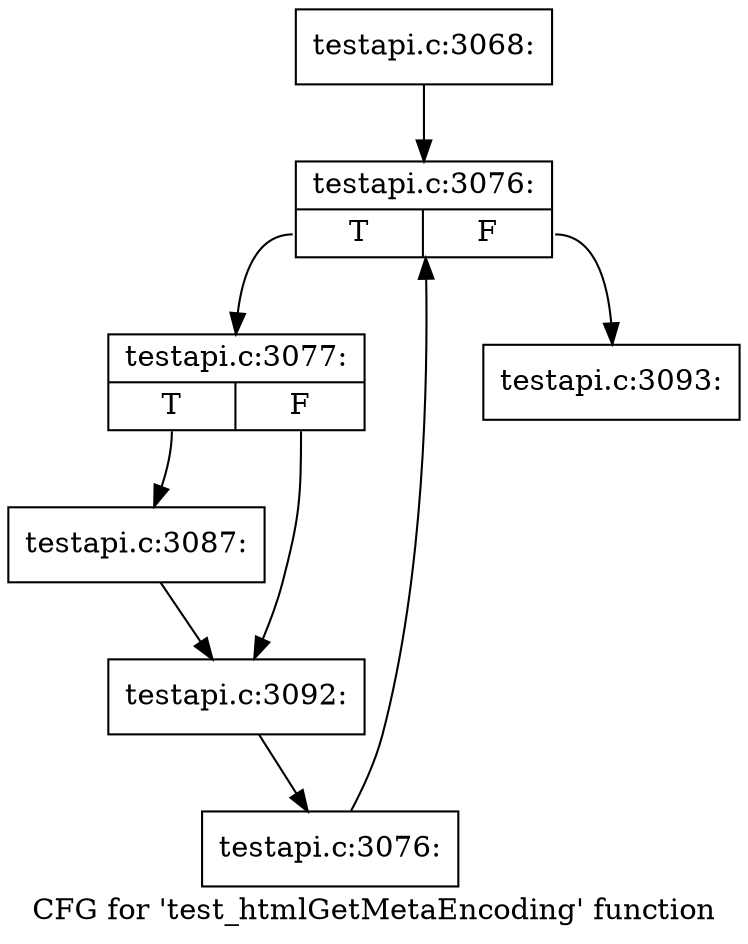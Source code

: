 digraph "CFG for 'test_htmlGetMetaEncoding' function" {
	label="CFG for 'test_htmlGetMetaEncoding' function";

	Node0x40bc980 [shape=record,label="{testapi.c:3068:}"];
	Node0x40bc980 -> Node0x410e3c0;
	Node0x410e3c0 [shape=record,label="{testapi.c:3076:|{<s0>T|<s1>F}}"];
	Node0x410e3c0:s0 -> Node0x410e6a0;
	Node0x410e3c0:s1 -> Node0x410e220;
	Node0x410e6a0 [shape=record,label="{testapi.c:3077:|{<s0>T|<s1>F}}"];
	Node0x410e6a0:s0 -> Node0x41105c0;
	Node0x410e6a0:s1 -> Node0x41108f0;
	Node0x41105c0 [shape=record,label="{testapi.c:3087:}"];
	Node0x41105c0 -> Node0x41108f0;
	Node0x41108f0 [shape=record,label="{testapi.c:3092:}"];
	Node0x41108f0 -> Node0x410e610;
	Node0x410e610 [shape=record,label="{testapi.c:3076:}"];
	Node0x410e610 -> Node0x410e3c0;
	Node0x410e220 [shape=record,label="{testapi.c:3093:}"];
}
